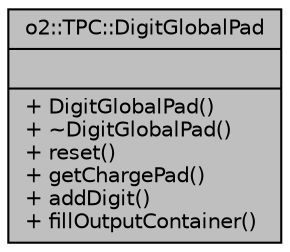 digraph "o2::TPC::DigitGlobalPad"
{
 // INTERACTIVE_SVG=YES
  bgcolor="transparent";
  edge [fontname="Helvetica",fontsize="10",labelfontname="Helvetica",labelfontsize="10"];
  node [fontname="Helvetica",fontsize="10",shape=record];
  Node1 [label="{o2::TPC::DigitGlobalPad\n||+ DigitGlobalPad()\l+ ~DigitGlobalPad()\l+ reset()\l+ getChargePad()\l+ addDigit()\l+ fillOutputContainer()\l}",height=0.2,width=0.4,color="black", fillcolor="grey75", style="filled" fontcolor="black"];
}
